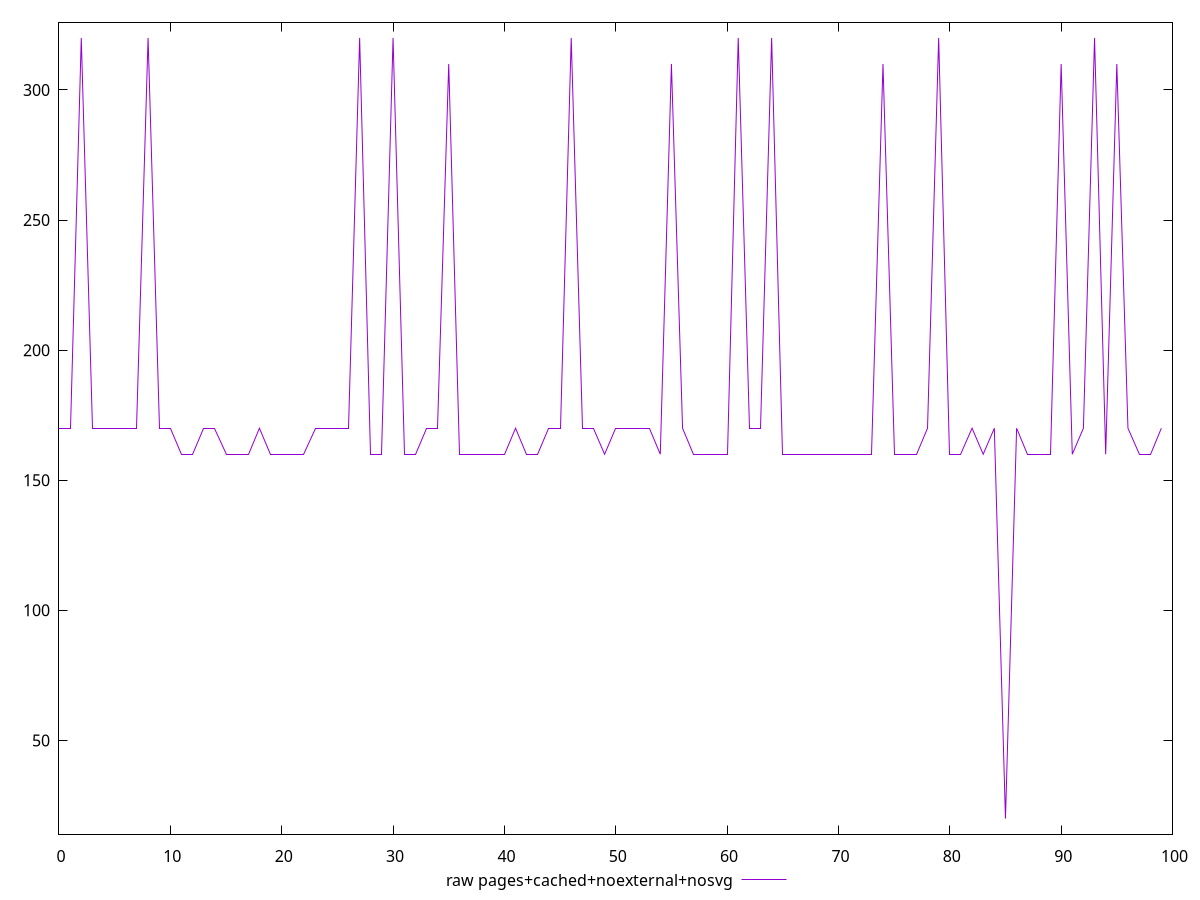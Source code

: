 $_rawPagesCachedNoexternalNosvg <<EOF
170
170
320
170
170
170
170
170
320
170
170
160
160
170
170
160
160
160
170
160
160
160
160
170
170
170
170
320
160
160
320
160
160
170
170
310
160
160
160
160
160
170
160
160
170
170
320
170
170
160
170
170
170
170
160
310
170
160
160
160
160
320
170
170
320
160
160
160
160
160
160
160
160
160
310
160
160
160
170
320
160
160
170
160
170
20
170
160
160
160
310
160
170
320
160
310
170
160
160
170
EOF
set key outside below
set terminal pngcairo
set output "report_00005_2020-11-02T22-26-11.212Z/uses-http2/pages+cached+noexternal+nosvg//raw.png"
set yrange [14:326]
plot $_rawPagesCachedNoexternalNosvg title "raw pages+cached+noexternal+nosvg" with line ,